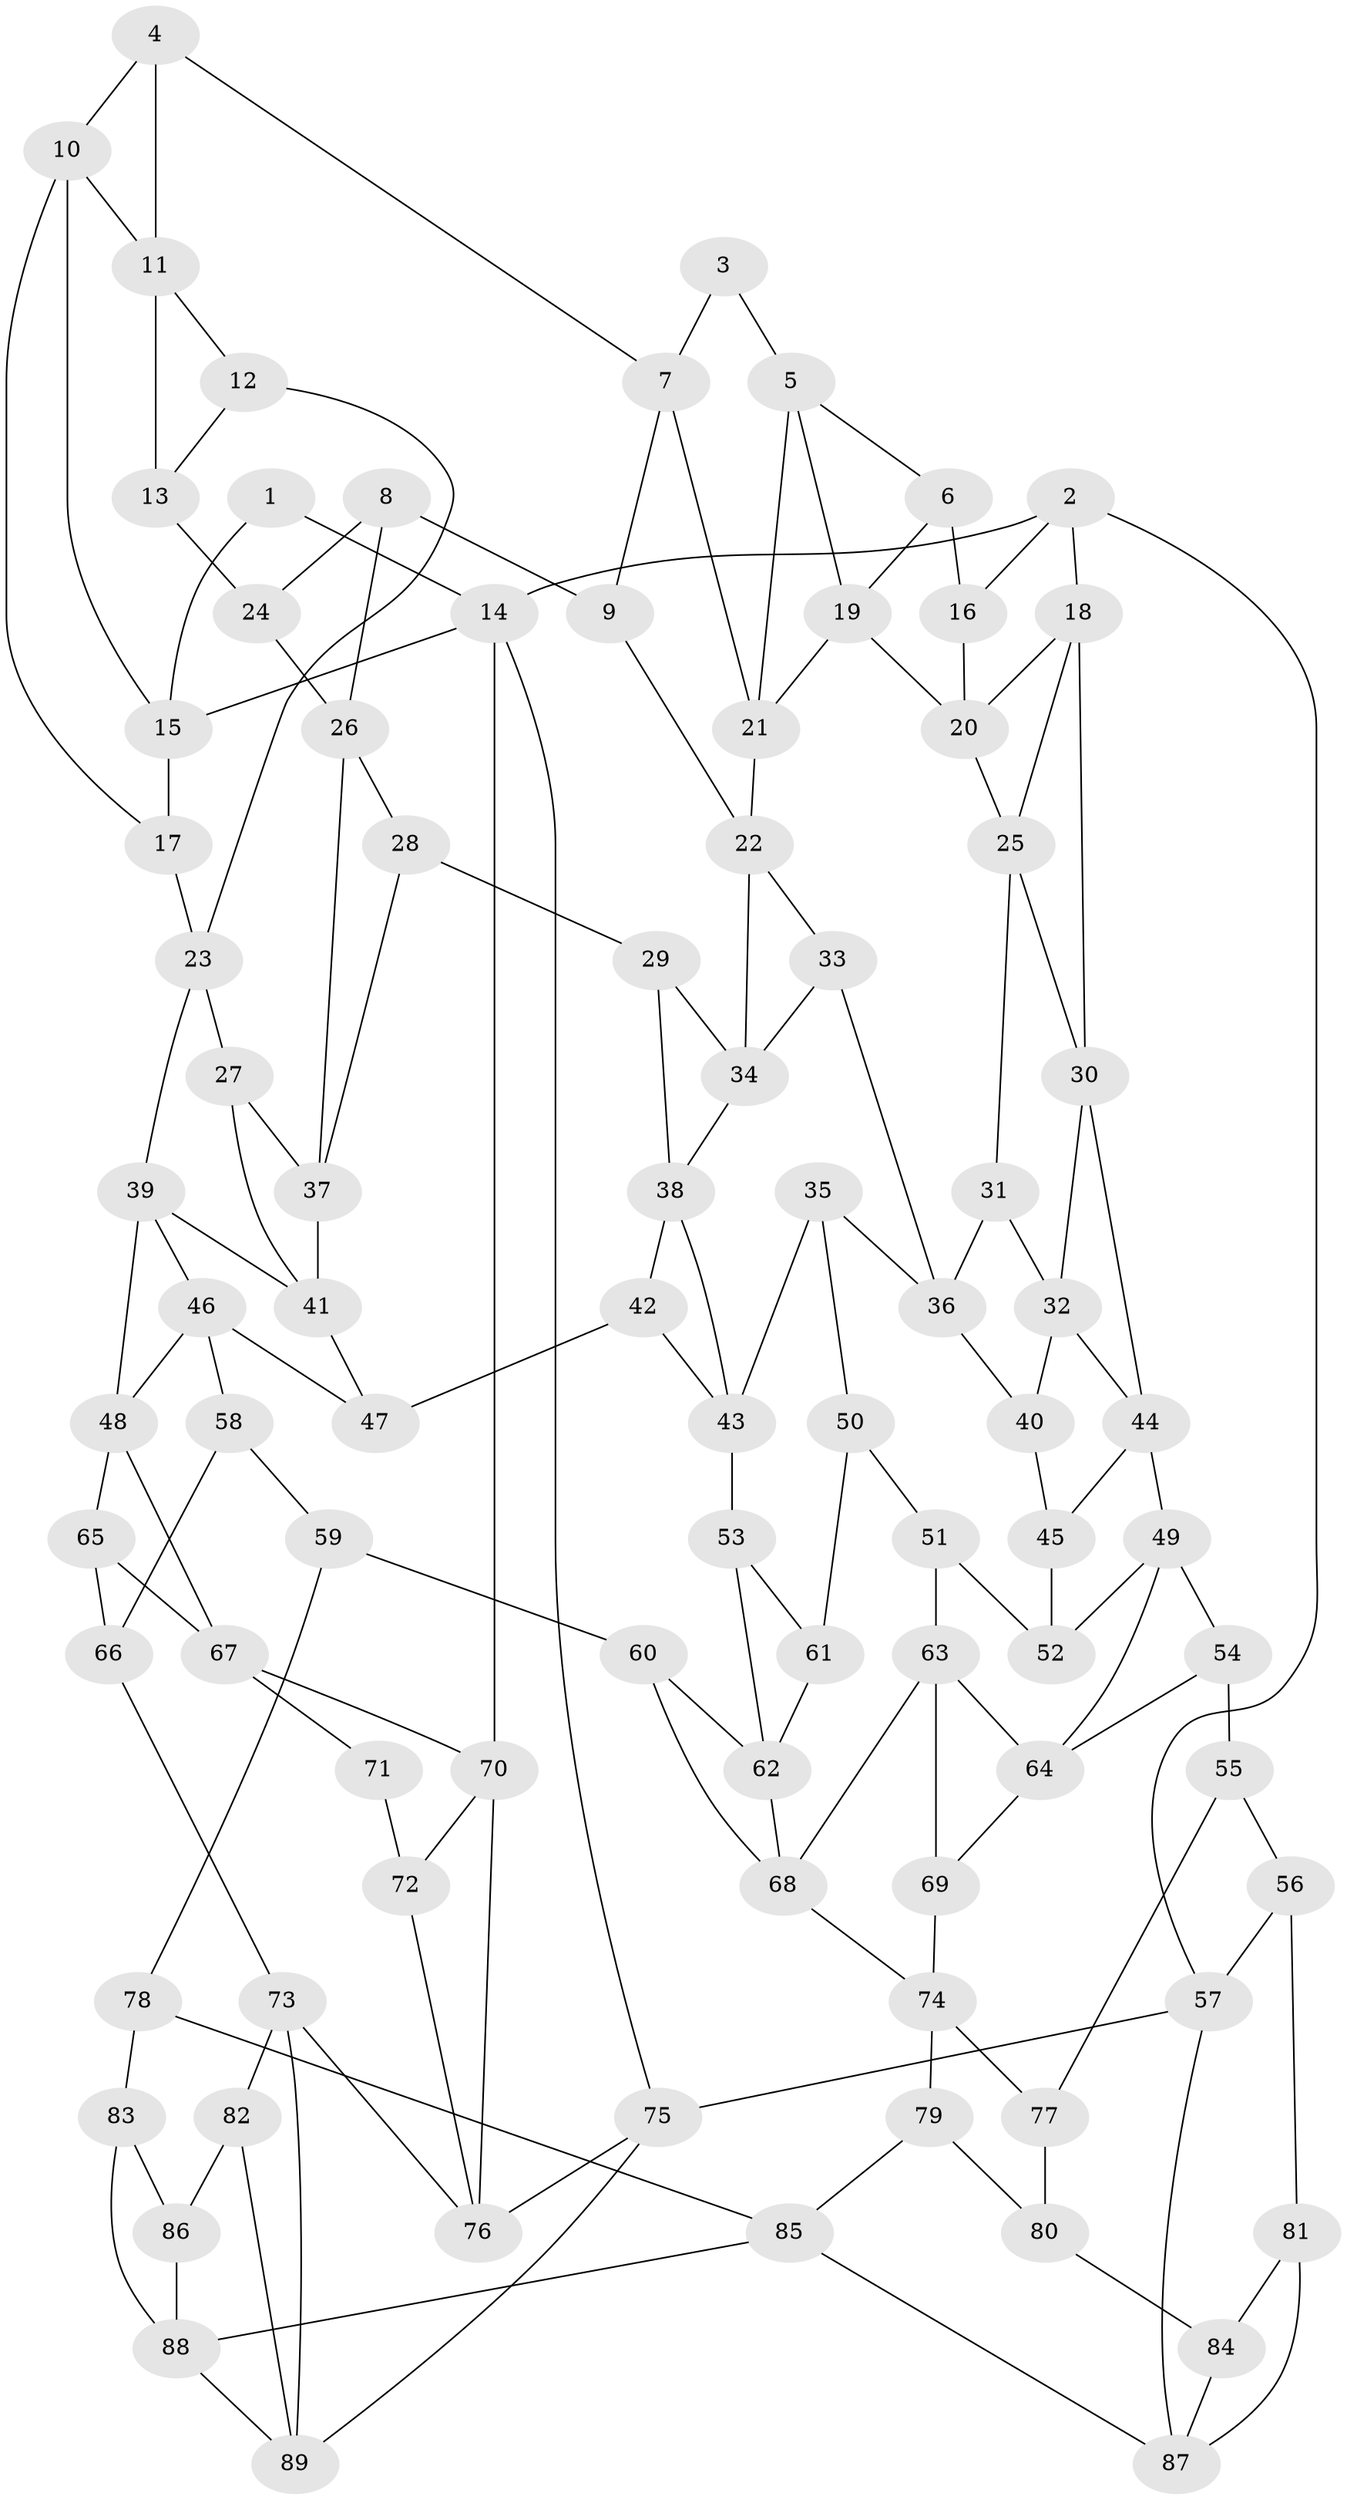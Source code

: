 // original degree distribution, {3: 0.02027027027027027, 6: 0.25, 5: 0.4797297297297297, 4: 0.25}
// Generated by graph-tools (version 1.1) at 2025/38/03/04/25 23:38:36]
// undirected, 89 vertices, 154 edges
graph export_dot {
  node [color=gray90,style=filled];
  1;
  2;
  3;
  4;
  5;
  6;
  7;
  8;
  9;
  10;
  11;
  12;
  13;
  14;
  15;
  16;
  17;
  18;
  19;
  20;
  21;
  22;
  23;
  24;
  25;
  26;
  27;
  28;
  29;
  30;
  31;
  32;
  33;
  34;
  35;
  36;
  37;
  38;
  39;
  40;
  41;
  42;
  43;
  44;
  45;
  46;
  47;
  48;
  49;
  50;
  51;
  52;
  53;
  54;
  55;
  56;
  57;
  58;
  59;
  60;
  61;
  62;
  63;
  64;
  65;
  66;
  67;
  68;
  69;
  70;
  71;
  72;
  73;
  74;
  75;
  76;
  77;
  78;
  79;
  80;
  81;
  82;
  83;
  84;
  85;
  86;
  87;
  88;
  89;
  1 -- 14 [weight=1.0];
  1 -- 15 [weight=1.0];
  2 -- 14 [weight=1.0];
  2 -- 16 [weight=1.0];
  2 -- 18 [weight=1.0];
  2 -- 57 [weight=1.0];
  3 -- 5 [weight=1.0];
  3 -- 7 [weight=1.0];
  4 -- 7 [weight=1.0];
  4 -- 10 [weight=1.0];
  4 -- 11 [weight=1.0];
  5 -- 6 [weight=1.0];
  5 -- 19 [weight=1.0];
  5 -- 21 [weight=1.0];
  6 -- 16 [weight=2.0];
  6 -- 19 [weight=1.0];
  7 -- 9 [weight=1.0];
  7 -- 21 [weight=1.0];
  8 -- 9 [weight=1.0];
  8 -- 24 [weight=1.0];
  8 -- 26 [weight=1.0];
  9 -- 22 [weight=1.0];
  10 -- 11 [weight=1.0];
  10 -- 15 [weight=1.0];
  10 -- 17 [weight=1.0];
  11 -- 12 [weight=1.0];
  11 -- 13 [weight=1.0];
  12 -- 13 [weight=1.0];
  12 -- 23 [weight=1.0];
  13 -- 24 [weight=2.0];
  14 -- 15 [weight=1.0];
  14 -- 70 [weight=1.0];
  14 -- 75 [weight=1.0];
  15 -- 17 [weight=1.0];
  16 -- 20 [weight=1.0];
  17 -- 23 [weight=1.0];
  18 -- 20 [weight=1.0];
  18 -- 25 [weight=1.0];
  18 -- 30 [weight=1.0];
  19 -- 20 [weight=1.0];
  19 -- 21 [weight=1.0];
  20 -- 25 [weight=1.0];
  21 -- 22 [weight=1.0];
  22 -- 33 [weight=1.0];
  22 -- 34 [weight=1.0];
  23 -- 27 [weight=1.0];
  23 -- 39 [weight=1.0];
  24 -- 26 [weight=1.0];
  25 -- 30 [weight=1.0];
  25 -- 31 [weight=1.0];
  26 -- 28 [weight=1.0];
  26 -- 37 [weight=1.0];
  27 -- 37 [weight=1.0];
  27 -- 41 [weight=1.0];
  28 -- 29 [weight=1.0];
  28 -- 37 [weight=1.0];
  29 -- 34 [weight=1.0];
  29 -- 38 [weight=1.0];
  30 -- 32 [weight=1.0];
  30 -- 44 [weight=1.0];
  31 -- 32 [weight=1.0];
  31 -- 36 [weight=1.0];
  32 -- 40 [weight=1.0];
  32 -- 44 [weight=1.0];
  33 -- 34 [weight=1.0];
  33 -- 36 [weight=1.0];
  34 -- 38 [weight=1.0];
  35 -- 36 [weight=1.0];
  35 -- 43 [weight=1.0];
  35 -- 50 [weight=1.0];
  36 -- 40 [weight=1.0];
  37 -- 41 [weight=1.0];
  38 -- 42 [weight=1.0];
  38 -- 43 [weight=1.0];
  39 -- 41 [weight=1.0];
  39 -- 46 [weight=1.0];
  39 -- 48 [weight=1.0];
  40 -- 45 [weight=1.0];
  41 -- 47 [weight=1.0];
  42 -- 43 [weight=1.0];
  42 -- 47 [weight=2.0];
  43 -- 53 [weight=1.0];
  44 -- 45 [weight=1.0];
  44 -- 49 [weight=1.0];
  45 -- 52 [weight=2.0];
  46 -- 47 [weight=1.0];
  46 -- 48 [weight=1.0];
  46 -- 58 [weight=1.0];
  48 -- 65 [weight=1.0];
  48 -- 67 [weight=1.0];
  49 -- 52 [weight=1.0];
  49 -- 54 [weight=1.0];
  49 -- 64 [weight=1.0];
  50 -- 51 [weight=1.0];
  50 -- 61 [weight=2.0];
  51 -- 52 [weight=1.0];
  51 -- 63 [weight=1.0];
  53 -- 61 [weight=1.0];
  53 -- 62 [weight=1.0];
  54 -- 55 [weight=1.0];
  54 -- 64 [weight=1.0];
  55 -- 56 [weight=1.0];
  55 -- 77 [weight=1.0];
  56 -- 57 [weight=1.0];
  56 -- 81 [weight=1.0];
  57 -- 75 [weight=1.0];
  57 -- 87 [weight=1.0];
  58 -- 59 [weight=1.0];
  58 -- 66 [weight=1.0];
  59 -- 60 [weight=1.0];
  59 -- 78 [weight=1.0];
  60 -- 62 [weight=1.0];
  60 -- 68 [weight=1.0];
  61 -- 62 [weight=1.0];
  62 -- 68 [weight=1.0];
  63 -- 64 [weight=1.0];
  63 -- 68 [weight=1.0];
  63 -- 69 [weight=1.0];
  64 -- 69 [weight=1.0];
  65 -- 66 [weight=1.0];
  65 -- 67 [weight=1.0];
  66 -- 73 [weight=1.0];
  67 -- 70 [weight=1.0];
  67 -- 71 [weight=1.0];
  68 -- 74 [weight=1.0];
  69 -- 74 [weight=1.0];
  70 -- 72 [weight=1.0];
  70 -- 76 [weight=1.0];
  71 -- 72 [weight=2.0];
  72 -- 76 [weight=1.0];
  73 -- 76 [weight=1.0];
  73 -- 82 [weight=1.0];
  73 -- 89 [weight=1.0];
  74 -- 77 [weight=1.0];
  74 -- 79 [weight=1.0];
  75 -- 76 [weight=1.0];
  75 -- 89 [weight=1.0];
  77 -- 80 [weight=1.0];
  78 -- 83 [weight=2.0];
  78 -- 85 [weight=1.0];
  79 -- 80 [weight=1.0];
  79 -- 85 [weight=1.0];
  80 -- 84 [weight=2.0];
  81 -- 84 [weight=1.0];
  81 -- 87 [weight=1.0];
  82 -- 86 [weight=2.0];
  82 -- 89 [weight=1.0];
  83 -- 86 [weight=1.0];
  83 -- 88 [weight=1.0];
  84 -- 87 [weight=1.0];
  85 -- 87 [weight=1.0];
  85 -- 88 [weight=1.0];
  86 -- 88 [weight=1.0];
  88 -- 89 [weight=1.0];
}
